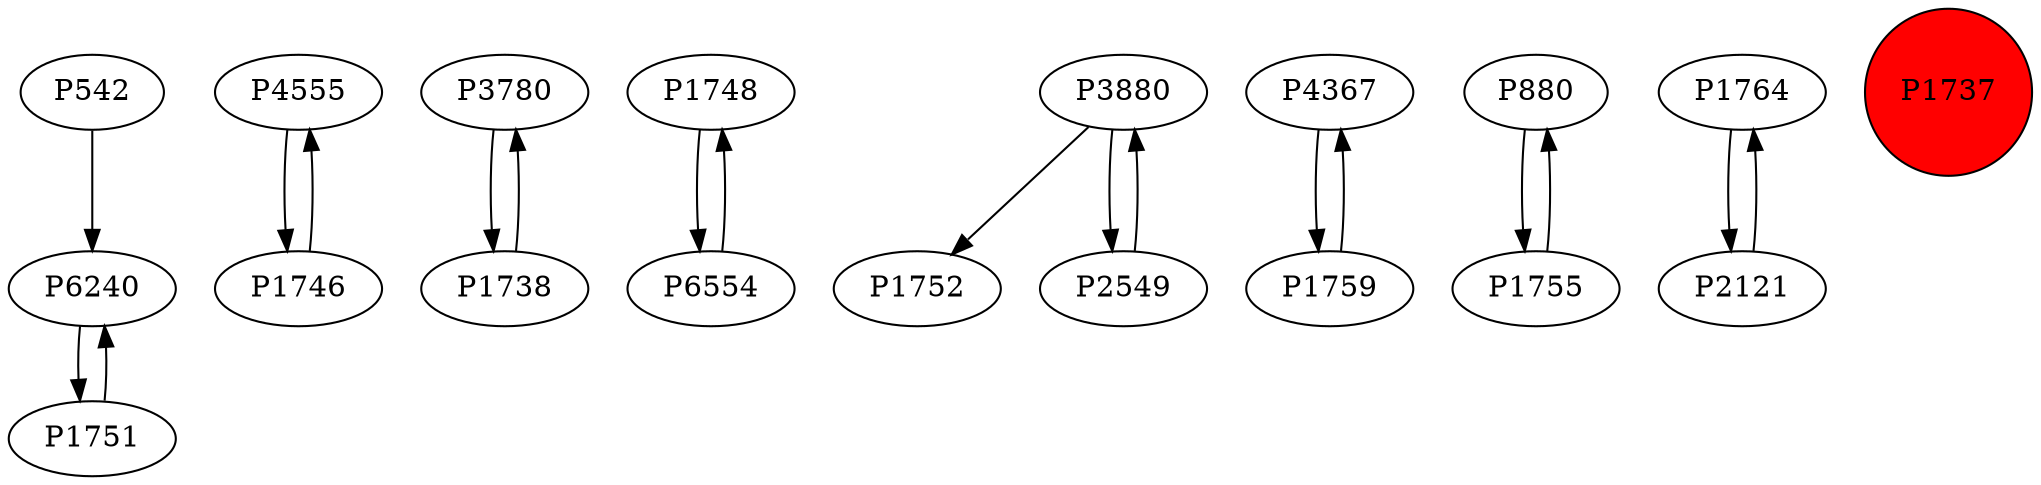 digraph {
	P542 -> P6240
	P4555 -> P1746
	P6240 -> P1751
	P3780 -> P1738
	P1748 -> P6554
	P1746 -> P4555
	P3880 -> P1752
	P1751 -> P6240
	P2549 -> P3880
	P1738 -> P3780
	P6554 -> P1748
	P4367 -> P1759
	P880 -> P1755
	P1759 -> P4367
	P1755 -> P880
	P1764 -> P2121
	P3880 -> P2549
	P2121 -> P1764
	P1737 [shape=circle]
	P1737 [style=filled]
	P1737 [fillcolor=red]
}